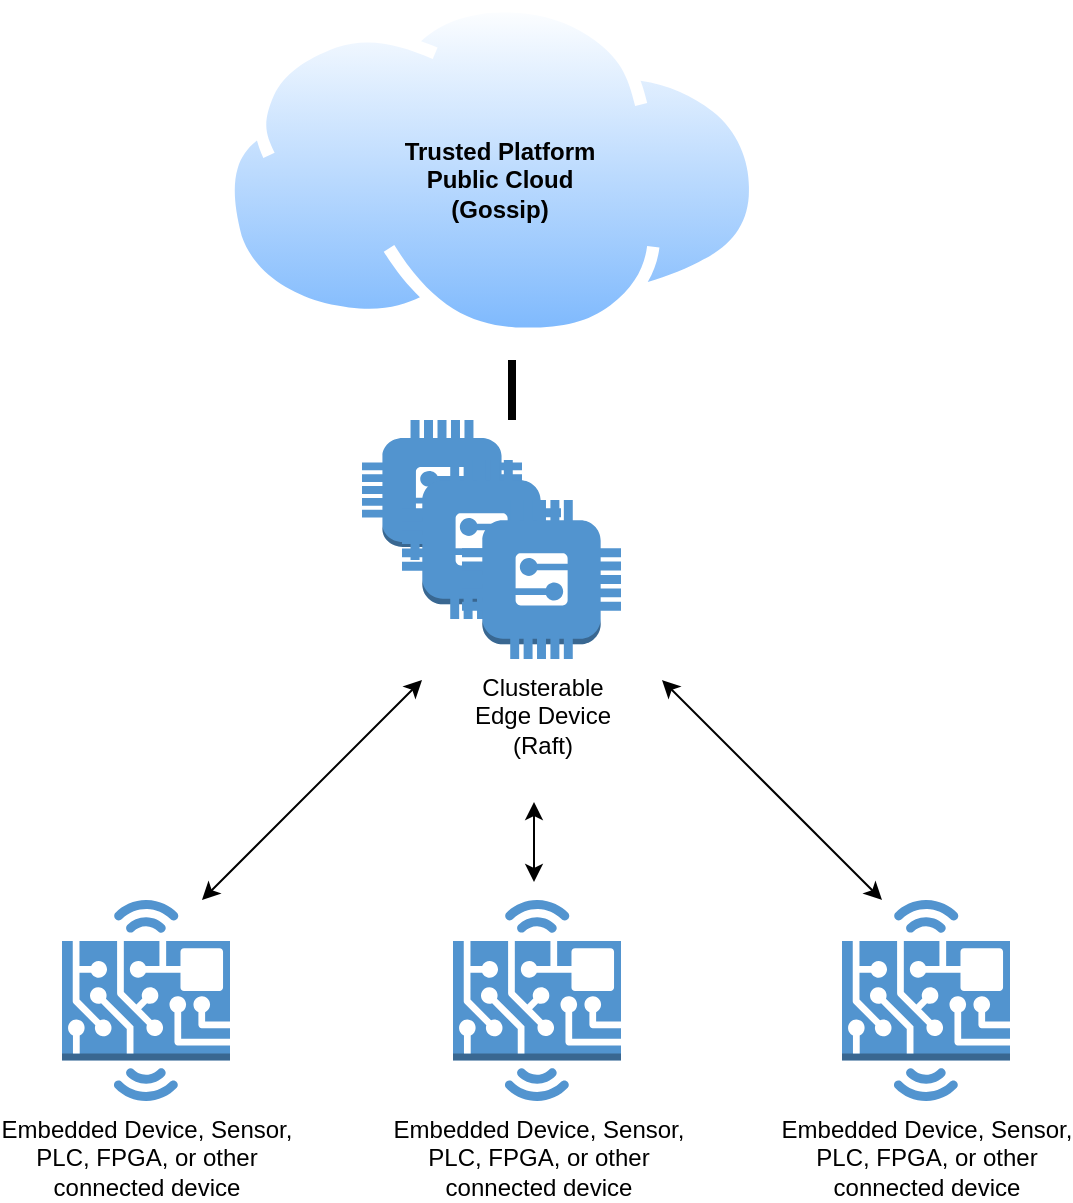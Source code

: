 <mxfile version="24.7.8">
  <diagram name="Page-1" id="rF4Mysb7gb6Hz46oRa4G">
    <mxGraphModel dx="1434" dy="820" grid="1" gridSize="10" guides="1" tooltips="1" connect="1" arrows="1" fold="1" page="1" pageScale="1" pageWidth="850" pageHeight="1100" math="0" shadow="0">
      <root>
        <mxCell id="0" />
        <mxCell id="1" parent="0" />
        <mxCell id="IsW2bdPz4Km_NM4sXlcL-1" value="Embedded Device, Sensor,&lt;br&gt;PLC, FPGA, or other&lt;br&gt;connected device" style="outlineConnect=0;dashed=0;verticalLabelPosition=bottom;verticalAlign=top;align=center;html=1;shape=mxgraph.aws3.hardware_board;fillColor=#5294CF;gradientColor=none;" parent="1" vertex="1">
          <mxGeometry x="180" y="460" width="84" height="100.5" as="geometry" />
        </mxCell>
        <mxCell id="IsW2bdPz4Km_NM4sXlcL-6" value="Embedded Device, Sensor,&lt;br style=&quot;border-color: var(--border-color);&quot;&gt;PLC, FPGA, or other&lt;br style=&quot;border-color: var(--border-color);&quot;&gt;connected device" style="outlineConnect=0;dashed=0;verticalLabelPosition=bottom;verticalAlign=top;align=center;html=1;shape=mxgraph.aws3.hardware_board;fillColor=#5294CF;gradientColor=none;" parent="1" vertex="1">
          <mxGeometry x="375.5" y="460" width="84" height="100.5" as="geometry" />
        </mxCell>
        <mxCell id="IsW2bdPz4Km_NM4sXlcL-7" value="Embedded Device, Sensor,&lt;br style=&quot;border-color: var(--border-color);&quot;&gt;PLC, FPGA, or other&lt;br style=&quot;border-color: var(--border-color);&quot;&gt;connected device" style="outlineConnect=0;dashed=0;verticalLabelPosition=bottom;verticalAlign=top;align=center;html=1;shape=mxgraph.aws3.hardware_board;fillColor=#5294CF;gradientColor=none;" parent="1" vertex="1">
          <mxGeometry x="570" y="460" width="84" height="100.5" as="geometry" />
        </mxCell>
        <mxCell id="IsW2bdPz4Km_NM4sXlcL-11" value="" style="image;aspect=fixed;perimeter=ellipsePerimeter;html=1;align=center;shadow=0;dashed=0;spacingTop=3;image=img/lib/active_directory/internet_cloud.svg;" parent="1" vertex="1">
          <mxGeometry x="260" y="10" width="269.84" height="170" as="geometry" />
        </mxCell>
        <mxCell id="IsW2bdPz4Km_NM4sXlcL-12" value="Trusted Platform&lt;br&gt;Public Cloud&lt;br&gt;(Gossip)" style="text;html=1;strokeColor=none;fillColor=none;align=center;verticalAlign=middle;whiteSpace=wrap;rounded=0;fontStyle=1" parent="1" vertex="1">
          <mxGeometry x="346.3" y="80" width="106.12" height="40" as="geometry" />
        </mxCell>
        <mxCell id="IsW2bdPz4Km_NM4sXlcL-13" value="" style="endArrow=classic;startArrow=classic;html=1;rounded=0;" parent="1" edge="1">
          <mxGeometry width="50" height="50" relative="1" as="geometry">
            <mxPoint x="250" y="460" as="sourcePoint" />
            <mxPoint x="360" y="350" as="targetPoint" />
            <Array as="points">
              <mxPoint x="280" y="430" />
            </Array>
          </mxGeometry>
        </mxCell>
        <mxCell id="IsW2bdPz4Km_NM4sXlcL-14" value="" style="endArrow=classic;startArrow=classic;html=1;rounded=0;" parent="1" edge="1">
          <mxGeometry width="50" height="50" relative="1" as="geometry">
            <mxPoint x="480" y="350" as="sourcePoint" />
            <mxPoint x="590" y="460" as="targetPoint" />
            <Array as="points" />
          </mxGeometry>
        </mxCell>
        <mxCell id="IsW2bdPz4Km_NM4sXlcL-15" value="" style="endArrow=classic;startArrow=classic;html=1;rounded=0;" parent="1" edge="1">
          <mxGeometry width="50" height="50" relative="1" as="geometry">
            <mxPoint x="416" y="451" as="sourcePoint" />
            <mxPoint x="416" y="411" as="targetPoint" />
            <Array as="points">
              <mxPoint x="416" y="431" />
            </Array>
          </mxGeometry>
        </mxCell>
        <mxCell id="IsW2bdPz4Km_NM4sXlcL-16" value="" style="group" parent="1" vertex="1" connectable="0">
          <mxGeometry x="330" y="220" width="129.5" height="119.5" as="geometry" />
        </mxCell>
        <mxCell id="IsW2bdPz4Km_NM4sXlcL-2" value="" style="outlineConnect=0;dashed=0;verticalLabelPosition=bottom;verticalAlign=top;align=center;html=1;shape=mxgraph.aws3.generic;fillColor=#5294CF;gradientColor=none;" parent="IsW2bdPz4Km_NM4sXlcL-16" vertex="1">
          <mxGeometry width="80" height="70" as="geometry" />
        </mxCell>
        <mxCell id="IsW2bdPz4Km_NM4sXlcL-8" value="" style="outlineConnect=0;dashed=0;verticalLabelPosition=bottom;verticalAlign=top;align=center;html=1;shape=mxgraph.aws3.generic;fillColor=#5294CF;gradientColor=none;" parent="IsW2bdPz4Km_NM4sXlcL-16" vertex="1">
          <mxGeometry x="20" y="20" width="79.5" height="79.5" as="geometry" />
        </mxCell>
        <mxCell id="IsW2bdPz4Km_NM4sXlcL-9" value="Clusterable&lt;br&gt;Edge Device&lt;br&gt;(Raft)" style="outlineConnect=0;dashed=0;verticalLabelPosition=bottom;verticalAlign=top;align=center;html=1;shape=mxgraph.aws3.generic;fillColor=#5294CF;gradientColor=none;" parent="IsW2bdPz4Km_NM4sXlcL-16" vertex="1">
          <mxGeometry x="50" y="40" width="79.5" height="79.5" as="geometry" />
        </mxCell>
        <mxCell id="IsW2bdPz4Km_NM4sXlcL-17" value="" style="line;strokeWidth=4;direction=south;html=1;perimeter=backbonePerimeter;points=[];outlineConnect=0;" parent="1" vertex="1">
          <mxGeometry x="400" y="190" width="10" height="30" as="geometry" />
        </mxCell>
      </root>
    </mxGraphModel>
  </diagram>
</mxfile>
